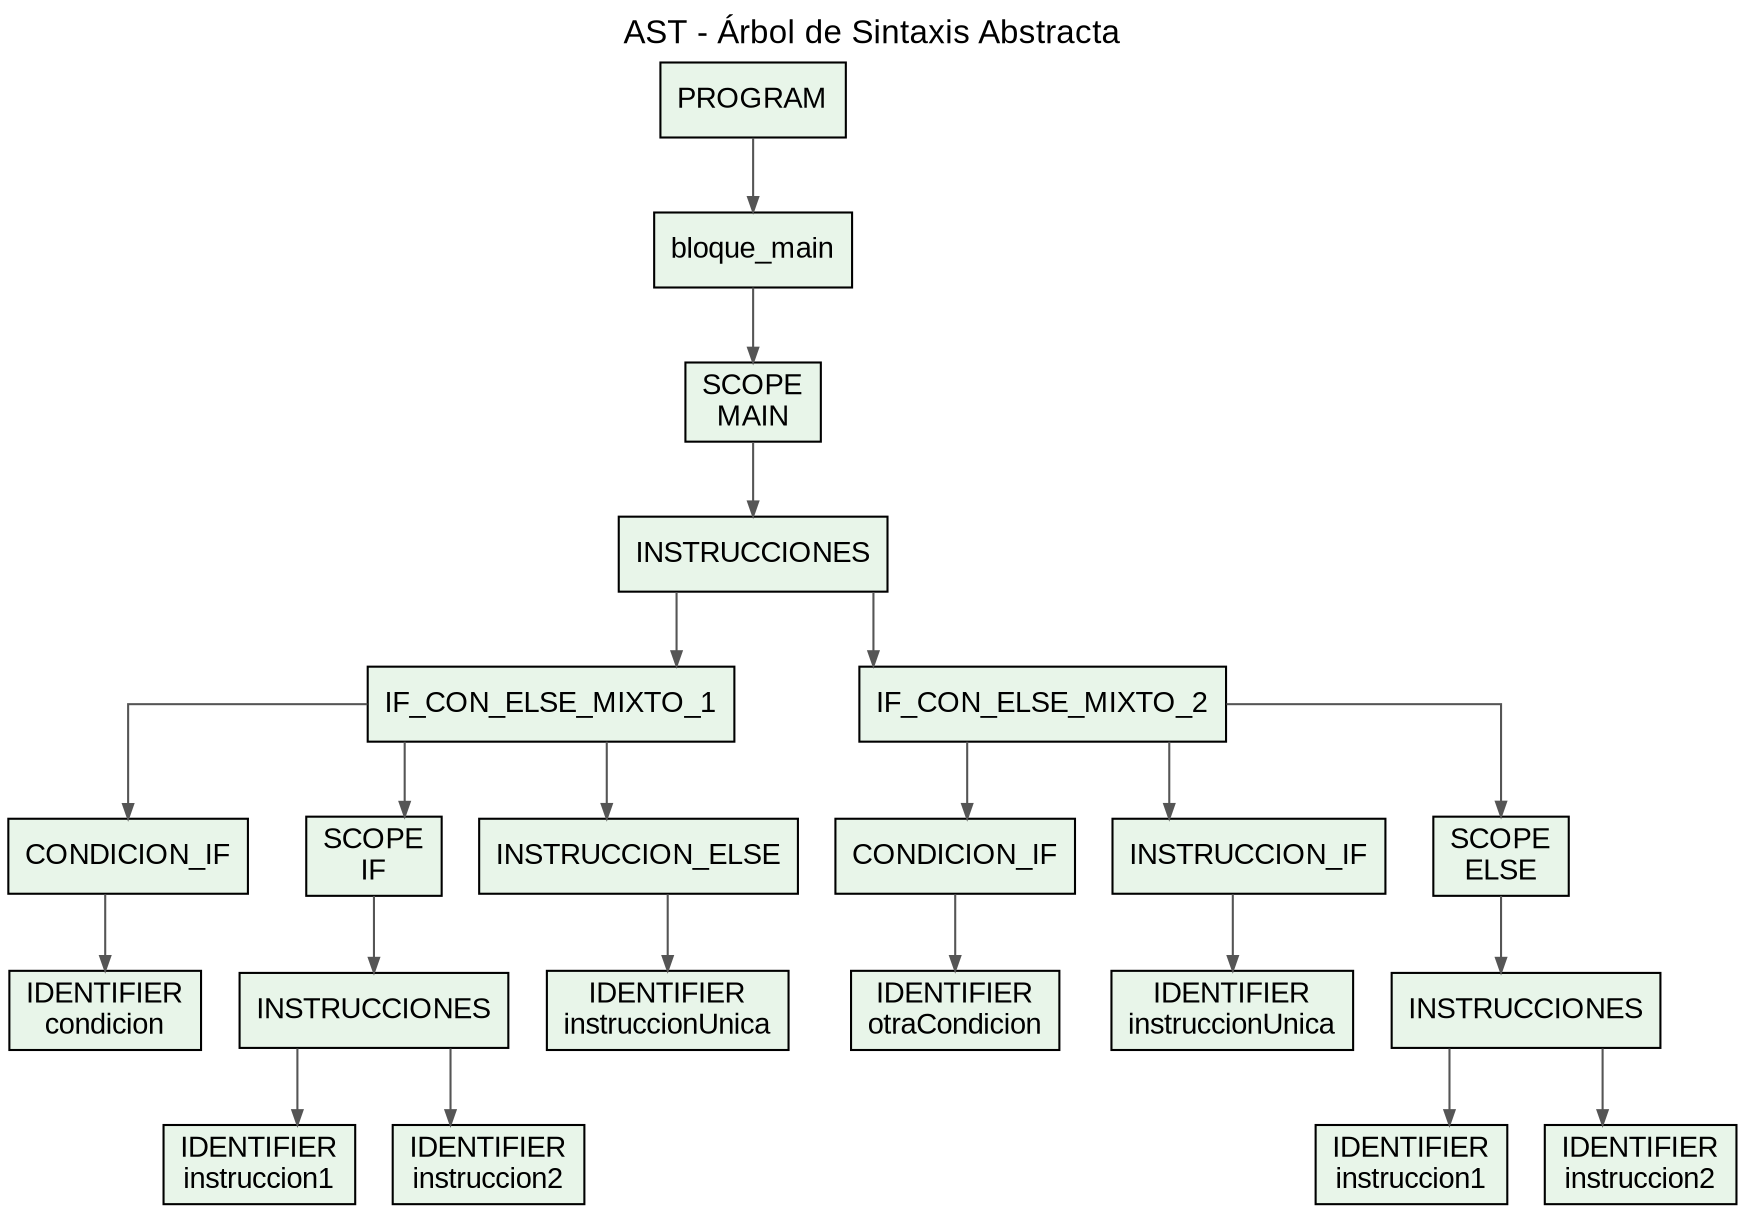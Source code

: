 digraph AST {
  rankdir=TB;
  node [fontname="Arial, sans-serif", style=filled, shape=box, fillcolor="#E8F5E9"];
  edge [fontname="Arial, sans-serif", color="#555555", arrowsize=0.7];
  graph [fontname="Arial, sans-serif", labelloc=t, fontsize=16];
  label="AST - Árbol de Sintaxis Abstracta";
  splines=ortho;
  concentrate=true;

  node_0 [label="PROGRAM"];
  node_1 [label="bloque_main"];
  node_0 -> node_1;
  node_2 [label="SCOPE\nMAIN"];
  node_1 -> node_2;
  node_3 [label="INSTRUCCIONES"];
  node_2 -> node_3;
  node_4 [label="IF_CON_ELSE_MIXTO_1"];
  node_3 -> node_4;
  node_5 [label="CONDICION_IF"];
  node_4 -> node_5;
  node_6 [label="IDENTIFIER\ncondicion"];
  node_5 -> node_6;
  node_7 [label="SCOPE\nIF"];
  node_4 -> node_7;
  node_8 [label="INSTRUCCIONES"];
  node_7 -> node_8;
  node_9 [label="IDENTIFIER\ninstruccion1"];
  node_8 -> node_9;
  node_10 [label="IDENTIFIER\ninstruccion2"];
  node_8 -> node_10;
  node_11 [label="INSTRUCCION_ELSE"];
  node_4 -> node_11;
  node_12 [label="IDENTIFIER\ninstruccionUnica"];
  node_11 -> node_12;
  node_13 [label="IF_CON_ELSE_MIXTO_2"];
  node_3 -> node_13;
  node_14 [label="CONDICION_IF"];
  node_13 -> node_14;
  node_15 [label="IDENTIFIER\notraCondicion"];
  node_14 -> node_15;
  node_16 [label="INSTRUCCION_IF"];
  node_13 -> node_16;
  node_17 [label="IDENTIFIER\ninstruccionUnica"];
  node_16 -> node_17;
  node_18 [label="SCOPE\nELSE"];
  node_13 -> node_18;
  node_19 [label="INSTRUCCIONES"];
  node_18 -> node_19;
  node_20 [label="IDENTIFIER\ninstruccion1"];
  node_19 -> node_20;
  node_21 [label="IDENTIFIER\ninstruccion2"];
  node_19 -> node_21;

}
